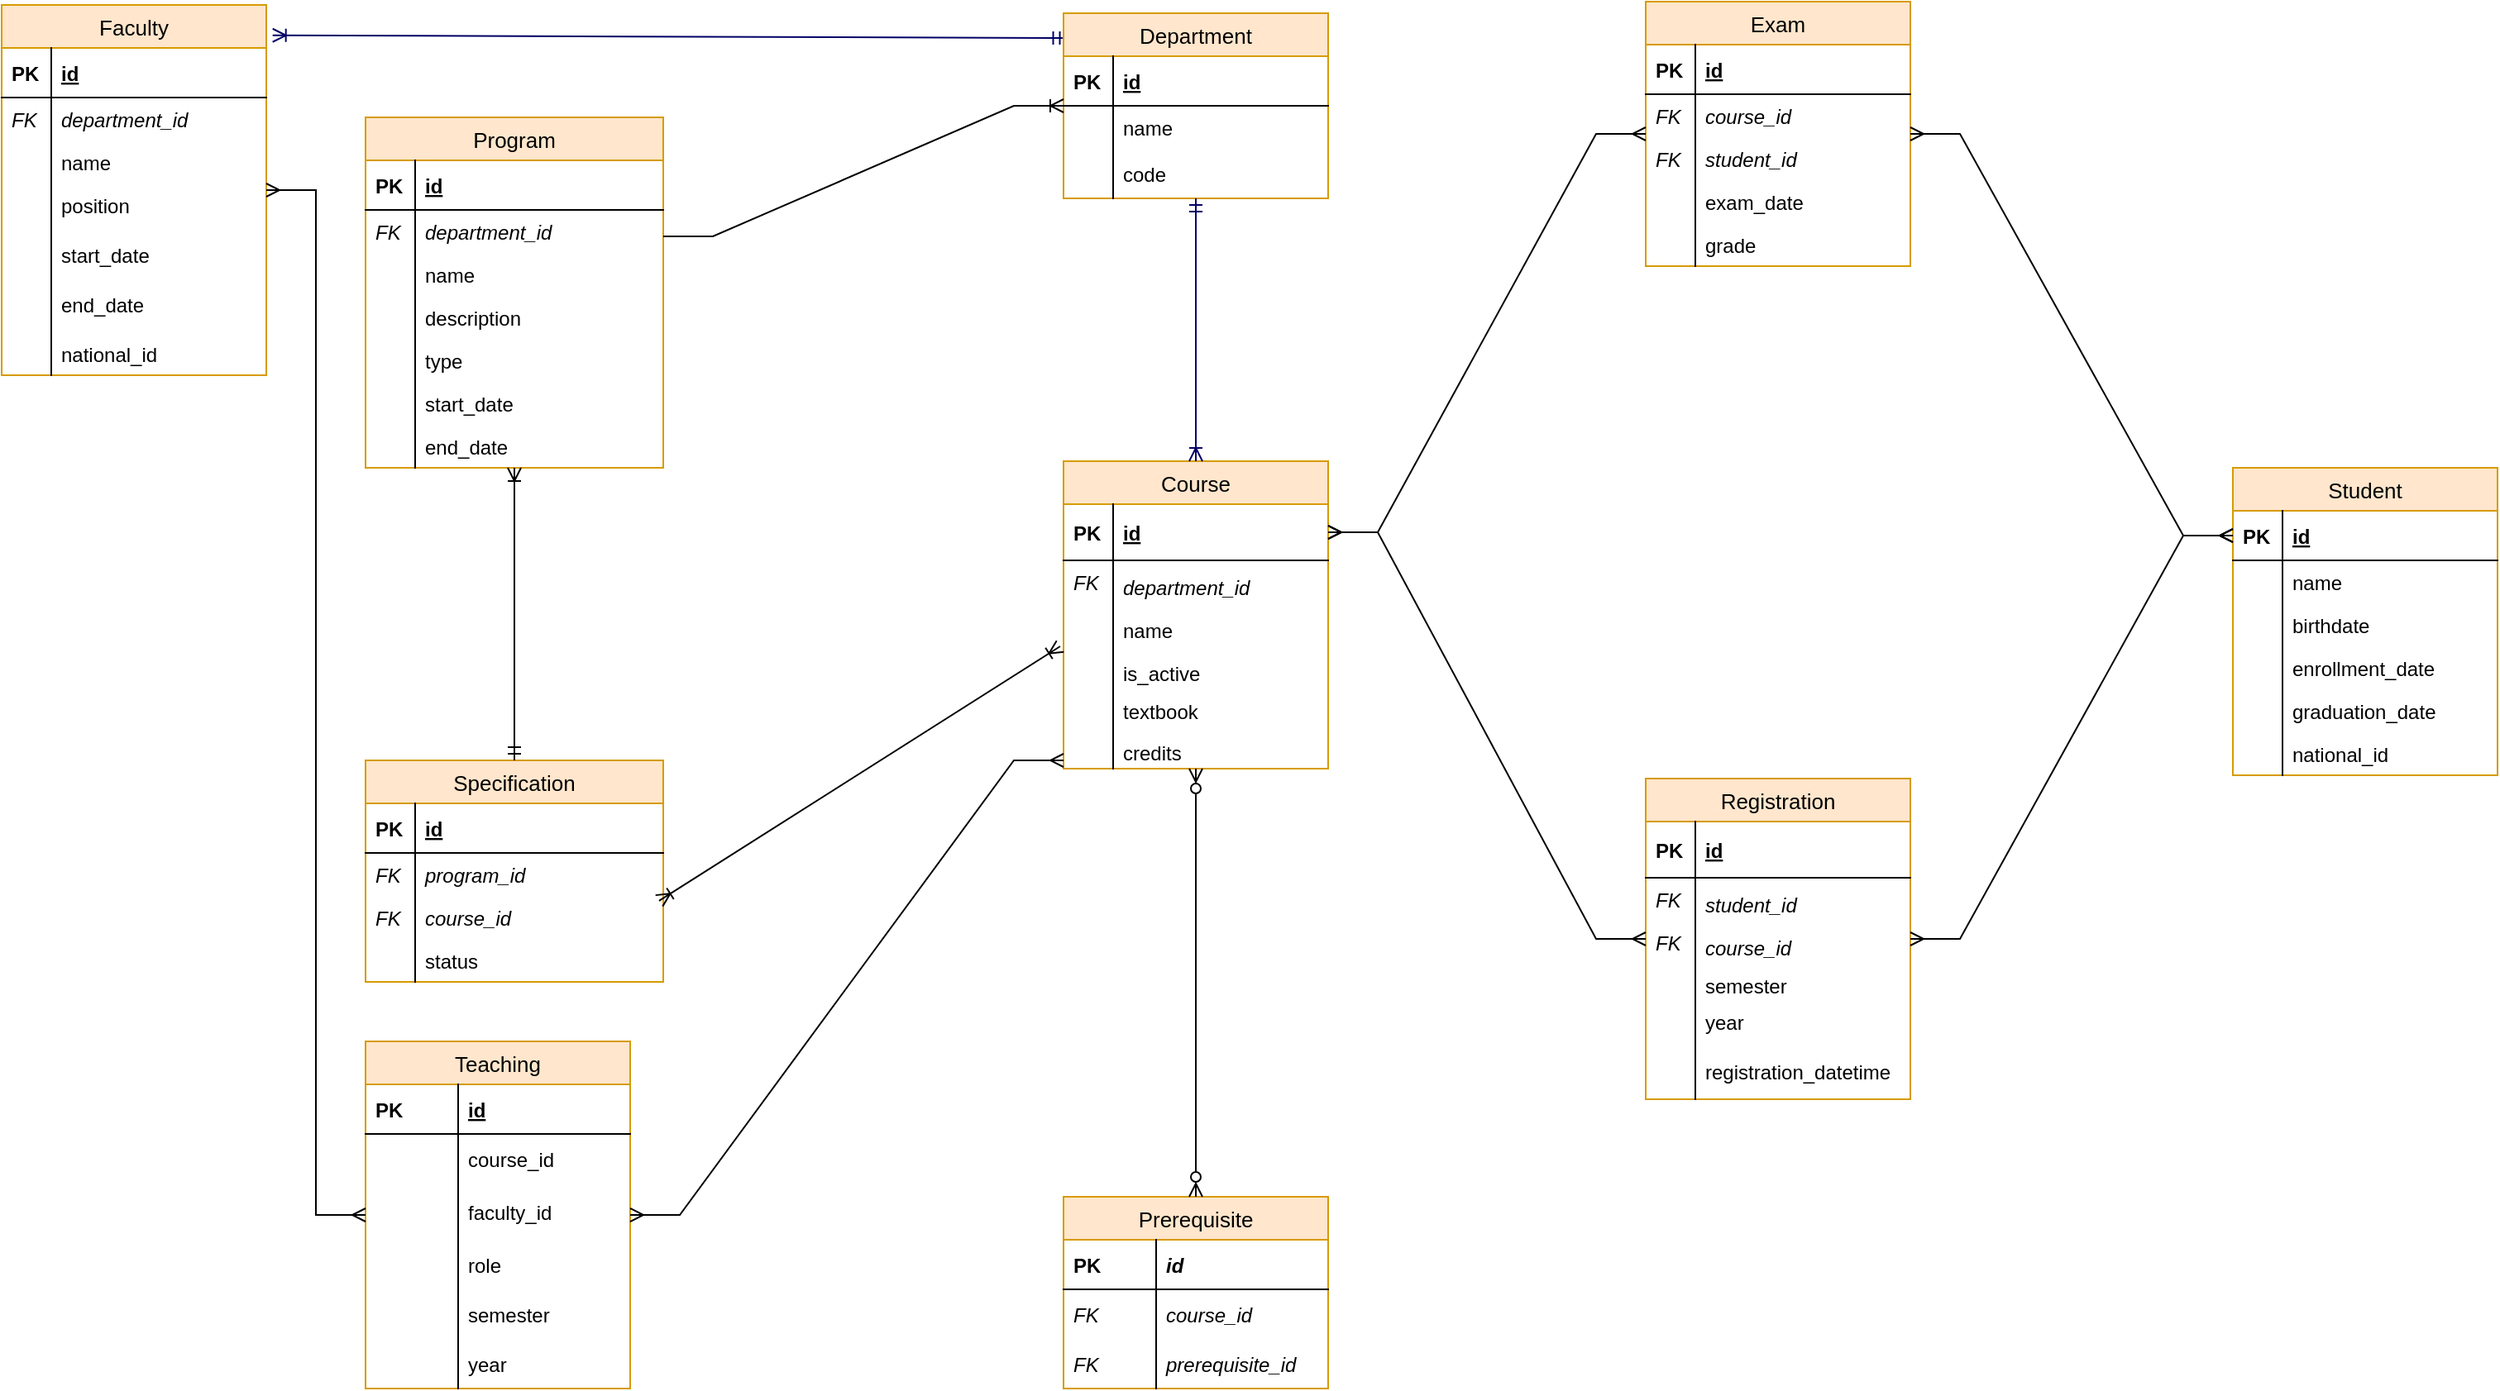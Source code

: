 <mxfile version="24.3.1" type="google">
  <diagram id="cdb5e136-1861-7ef1-5e76-c57f7e18aa8d" name="UML">
    <mxGraphModel dx="1050" dy="565" grid="1" gridSize="10" guides="1" tooltips="1" connect="1" arrows="1" fold="1" page="1" pageScale="1" pageWidth="1100" pageHeight="850" math="0" shadow="0">
      <root>
        <mxCell id="0" />
        <mxCell id="1" parent="0" />
        <mxCell id="4a63a70a29bb4ada-45" value="" style="edgeStyle=none;rounded=0;html=1;startArrow=ERoneToMany;startFill=0;endArrow=ERmandOne;endFill=0;jettySize=auto;orthogonalLoop=1;fontSize=10;strokeColor=#000066;exitX=1.024;exitY=0.082;exitDx=0;exitDy=0;exitPerimeter=0;entryX=0.011;entryY=0.134;entryDx=0;entryDy=0;entryPerimeter=0;" parent="1" source="4a63a70a29bb4ada-1" target="4a63a70a29bb4ada-32" edge="1">
          <mxGeometry relative="1" as="geometry">
            <mxPoint x="392.08" y="149.99" as="targetPoint" />
            <Array as="points" />
          </mxGeometry>
        </mxCell>
        <mxCell id="4a63a70a29bb4ada-1" value="Faculty" style="swimlane;fontStyle=0;childLayout=stackLayout;horizontal=1;startSize=26;fillColor=#ffe6cc;horizontalStack=0;resizeParent=1;resizeParentMax=0;resizeLast=0;collapsible=1;marginBottom=0;swimlaneFillColor=#ffffff;align=center;strokeWidth=1;fontSize=13;strokeColor=#d79b00;" parent="1" vertex="1">
          <mxGeometry y="2" width="160" height="224" as="geometry" />
        </mxCell>
        <mxCell id="4a63a70a29bb4ada-2" value="id" style="shape=partialRectangle;top=0;left=0;right=0;bottom=1;align=left;verticalAlign=middle;fillColor=none;spacingLeft=34;spacingRight=4;overflow=hidden;rotatable=0;points=[[0,0.5],[1,0.5]];portConstraint=eastwest;dropTarget=0;fontStyle=5;" parent="4a63a70a29bb4ada-1" vertex="1">
          <mxGeometry y="26" width="160" height="30" as="geometry" />
        </mxCell>
        <mxCell id="4a63a70a29bb4ada-3" value="PK" style="shape=partialRectangle;top=0;left=0;bottom=0;fillColor=none;align=left;verticalAlign=middle;spacingLeft=4;spacingRight=4;overflow=hidden;rotatable=0;points=[];portConstraint=eastwest;part=1;fontStyle=1" parent="4a63a70a29bb4ada-2" vertex="1" connectable="0">
          <mxGeometry width="30" height="30" as="geometry" />
        </mxCell>
        <mxCell id="4a63a70a29bb4ada-6" value="department_id" style="shape=partialRectangle;top=0;left=0;right=0;bottom=0;align=left;verticalAlign=top;fillColor=none;spacingLeft=34;spacingRight=4;overflow=hidden;rotatable=0;points=[[0,0.5],[1,0.5]];portConstraint=eastwest;dropTarget=0;fontStyle=2" parent="4a63a70a29bb4ada-1" vertex="1">
          <mxGeometry y="56" width="160" height="26" as="geometry" />
        </mxCell>
        <mxCell id="4a63a70a29bb4ada-7" value="FK" style="shape=partialRectangle;top=0;left=0;bottom=0;fillColor=none;align=left;verticalAlign=top;spacingLeft=4;spacingRight=4;overflow=hidden;rotatable=0;points=[];portConstraint=eastwest;part=1;fontStyle=2" parent="4a63a70a29bb4ada-6" vertex="1" connectable="0">
          <mxGeometry width="30" height="26" as="geometry" />
        </mxCell>
        <mxCell id="5ecfb9fce94ea102-8" value="name" style="shape=partialRectangle;top=0;left=0;right=0;bottom=0;align=left;verticalAlign=top;fillColor=none;spacingLeft=34;spacingRight=4;overflow=hidden;rotatable=0;points=[[0,0.5],[1,0.5]];portConstraint=eastwest;dropTarget=0;" parent="4a63a70a29bb4ada-1" vertex="1">
          <mxGeometry y="82" width="160" height="26" as="geometry" />
        </mxCell>
        <mxCell id="5ecfb9fce94ea102-9" value="" style="shape=partialRectangle;top=0;left=0;bottom=0;fillColor=none;align=left;verticalAlign=top;spacingLeft=4;spacingRight=4;overflow=hidden;rotatable=0;points=[];portConstraint=eastwest;part=1;" parent="5ecfb9fce94ea102-8" vertex="1" connectable="0">
          <mxGeometry width="30" height="26" as="geometry" />
        </mxCell>
        <mxCell id="4a63a70a29bb4ada-10" value="position" style="shape=partialRectangle;top=0;left=0;right=0;bottom=0;align=left;verticalAlign=top;fillColor=none;spacingLeft=34;spacingRight=4;overflow=hidden;rotatable=0;points=[[0,0.5],[1,0.5]];portConstraint=eastwest;dropTarget=0;" parent="4a63a70a29bb4ada-1" vertex="1">
          <mxGeometry y="108" width="160" height="30" as="geometry" />
        </mxCell>
        <mxCell id="4a63a70a29bb4ada-11" value="" style="shape=partialRectangle;top=0;left=0;bottom=0;fillColor=none;align=left;verticalAlign=top;spacingLeft=4;spacingRight=4;overflow=hidden;rotatable=0;points=[];portConstraint=eastwest;part=1;" parent="4a63a70a29bb4ada-10" vertex="1" connectable="0">
          <mxGeometry width="30" height="30" as="geometry" />
        </mxCell>
        <mxCell id="jaCknDaOb99eUsvZtsdg-11" value="start_date" style="shape=partialRectangle;top=0;left=0;right=0;bottom=0;align=left;verticalAlign=top;fillColor=none;spacingLeft=34;spacingRight=4;overflow=hidden;rotatable=0;points=[[0,0.5],[1,0.5]];portConstraint=eastwest;dropTarget=0;" parent="4a63a70a29bb4ada-1" vertex="1">
          <mxGeometry y="138" width="160" height="30" as="geometry" />
        </mxCell>
        <mxCell id="jaCknDaOb99eUsvZtsdg-12" value="" style="shape=partialRectangle;top=0;left=0;bottom=0;fillColor=none;align=left;verticalAlign=top;spacingLeft=4;spacingRight=4;overflow=hidden;rotatable=0;points=[];portConstraint=eastwest;part=1;" parent="jaCknDaOb99eUsvZtsdg-11" vertex="1" connectable="0">
          <mxGeometry width="30" height="30" as="geometry" />
        </mxCell>
        <mxCell id="jaCknDaOb99eUsvZtsdg-79" value="end_date" style="shape=partialRectangle;top=0;left=0;right=0;bottom=0;align=left;verticalAlign=top;fillColor=none;spacingLeft=34;spacingRight=4;overflow=hidden;rotatable=0;points=[[0,0.5],[1,0.5]];portConstraint=eastwest;dropTarget=0;" parent="4a63a70a29bb4ada-1" vertex="1">
          <mxGeometry y="168" width="160" height="30" as="geometry" />
        </mxCell>
        <mxCell id="jaCknDaOb99eUsvZtsdg-80" value="" style="shape=partialRectangle;top=0;left=0;bottom=0;fillColor=none;align=left;verticalAlign=top;spacingLeft=4;spacingRight=4;overflow=hidden;rotatable=0;points=[];portConstraint=eastwest;part=1;" parent="jaCknDaOb99eUsvZtsdg-79" vertex="1" connectable="0">
          <mxGeometry width="30" height="30" as="geometry" />
        </mxCell>
        <mxCell id="-yvy37UwG201HpsQHLqc-1" value="national_id" style="shape=partialRectangle;top=0;left=0;right=0;bottom=0;align=left;verticalAlign=top;fillColor=none;spacingLeft=34;spacingRight=4;overflow=hidden;rotatable=0;points=[[0,0.5],[1,0.5]];portConstraint=eastwest;dropTarget=0;" parent="4a63a70a29bb4ada-1" vertex="1">
          <mxGeometry y="198" width="160" height="26" as="geometry" />
        </mxCell>
        <mxCell id="-yvy37UwG201HpsQHLqc-2" value="" style="shape=partialRectangle;top=0;left=0;bottom=0;fillColor=none;align=left;verticalAlign=top;spacingLeft=4;spacingRight=4;overflow=hidden;rotatable=0;points=[];portConstraint=eastwest;part=1;" parent="-yvy37UwG201HpsQHLqc-1" vertex="1" connectable="0">
          <mxGeometry width="30" height="26" as="geometry" />
        </mxCell>
        <mxCell id="4a63a70a29bb4ada-32" value="Department" style="swimlane;fontStyle=0;childLayout=stackLayout;horizontal=1;startSize=26;fillColor=#FFE6CC;horizontalStack=0;resizeParent=1;resizeParentMax=0;resizeLast=0;collapsible=1;marginBottom=0;swimlaneFillColor=#ffffff;align=center;strokeWidth=1;fontSize=13;strokeColor=#d79b00;" parent="1" vertex="1">
          <mxGeometry x="642" y="7" width="160" height="112" as="geometry" />
        </mxCell>
        <mxCell id="4a63a70a29bb4ada-33" value="id" style="shape=partialRectangle;top=0;left=0;right=0;bottom=1;align=left;verticalAlign=middle;fillColor=none;spacingLeft=34;spacingRight=4;overflow=hidden;rotatable=0;points=[[0,0.5],[1,0.5]];portConstraint=eastwest;dropTarget=0;fontStyle=5;" parent="4a63a70a29bb4ada-32" vertex="1">
          <mxGeometry y="26" width="160" height="30" as="geometry" />
        </mxCell>
        <mxCell id="4a63a70a29bb4ada-34" value="PK" style="shape=partialRectangle;top=0;left=0;bottom=0;fillColor=none;align=left;verticalAlign=middle;spacingLeft=4;spacingRight=4;overflow=hidden;rotatable=0;points=[];portConstraint=eastwest;part=1;fontStyle=1" parent="4a63a70a29bb4ada-33" vertex="1" connectable="0">
          <mxGeometry width="30" height="30" as="geometry" />
        </mxCell>
        <mxCell id="4a63a70a29bb4ada-43" value="name" style="shape=partialRectangle;top=0;left=0;right=0;bottom=0;align=left;verticalAlign=top;fillColor=none;spacingLeft=34;spacingRight=4;overflow=hidden;rotatable=0;points=[[0,0.5],[1,0.5]];portConstraint=eastwest;dropTarget=0;fontColor=#000000;" parent="4a63a70a29bb4ada-32" vertex="1">
          <mxGeometry y="56" width="160" height="28" as="geometry" />
        </mxCell>
        <mxCell id="4a63a70a29bb4ada-44" value="" style="shape=partialRectangle;top=0;left=0;bottom=0;fillColor=none;align=left;verticalAlign=top;spacingLeft=4;spacingRight=4;overflow=hidden;rotatable=0;points=[];portConstraint=eastwest;part=1;" parent="4a63a70a29bb4ada-43" vertex="1" connectable="0">
          <mxGeometry width="30" height="28" as="geometry" />
        </mxCell>
        <mxCell id="-yvy37UwG201HpsQHLqc-3" value="code" style="shape=partialRectangle;top=0;left=0;right=0;bottom=0;align=left;verticalAlign=top;fillColor=none;spacingLeft=34;spacingRight=4;overflow=hidden;rotatable=0;points=[[0,0.5],[1,0.5]];portConstraint=eastwest;dropTarget=0;fontColor=#000000;" parent="4a63a70a29bb4ada-32" vertex="1">
          <mxGeometry y="84" width="160" height="28" as="geometry" />
        </mxCell>
        <mxCell id="-yvy37UwG201HpsQHLqc-4" value="" style="shape=partialRectangle;top=0;left=0;bottom=0;fillColor=none;align=left;verticalAlign=top;spacingLeft=4;spacingRight=4;overflow=hidden;rotatable=0;points=[];portConstraint=eastwest;part=1;" parent="-yvy37UwG201HpsQHLqc-3" vertex="1" connectable="0">
          <mxGeometry width="30" height="28" as="geometry" />
        </mxCell>
        <mxCell id="4a63a70a29bb4ada-12" value="Course" style="swimlane;fontStyle=0;childLayout=stackLayout;horizontal=1;startSize=26;fillColor=#ffe6cc;horizontalStack=0;resizeParent=1;resizeParentMax=0;resizeLast=0;collapsible=1;marginBottom=0;swimlaneFillColor=#ffffff;align=center;strokeWidth=1;fontSize=13;strokeColor=#d79b00;" parent="1" vertex="1">
          <mxGeometry x="642" y="278" width="160" height="186" as="geometry" />
        </mxCell>
        <mxCell id="4a63a70a29bb4ada-13" value="id" style="shape=partialRectangle;top=0;left=0;right=0;bottom=1;align=left;verticalAlign=middle;fillColor=none;spacingLeft=34;spacingRight=4;overflow=hidden;rotatable=0;points=[[0,0.5],[1,0.5]];portConstraint=eastwest;dropTarget=0;fontStyle=5;" parent="4a63a70a29bb4ada-12" vertex="1">
          <mxGeometry y="26" width="160" height="34" as="geometry" />
        </mxCell>
        <mxCell id="4a63a70a29bb4ada-14" value="PK" style="shape=partialRectangle;top=0;left=0;bottom=0;fillColor=none;align=left;verticalAlign=middle;spacingLeft=4;spacingRight=4;overflow=hidden;rotatable=0;points=[];portConstraint=eastwest;part=1;fontStyle=1" parent="4a63a70a29bb4ada-13" vertex="1" connectable="0">
          <mxGeometry width="30" height="34" as="geometry" />
        </mxCell>
        <mxCell id="4a63a70a29bb4ada-15" value="department_id" style="shape=partialRectangle;top=0;left=0;right=0;bottom=0;align=left;verticalAlign=bottom;fillColor=none;spacingLeft=34;spacingRight=4;overflow=hidden;rotatable=0;points=[[0,0.5],[1,0.5]];portConstraint=eastwest;dropTarget=0;fontStyle=2" parent="4a63a70a29bb4ada-12" vertex="1">
          <mxGeometry y="60" width="160" height="26" as="geometry" />
        </mxCell>
        <mxCell id="4a63a70a29bb4ada-25" value="FK" style="shape=partialRectangle;top=0;left=0;bottom=0;fillColor=none;align=left;verticalAlign=top;spacingLeft=4;spacingRight=4;overflow=hidden;rotatable=0;points=[];portConstraint=eastwest;part=1;fontStyle=2" parent="4a63a70a29bb4ada-15" vertex="1" connectable="0">
          <mxGeometry width="30" height="26" as="geometry" />
        </mxCell>
        <mxCell id="-yvy37UwG201HpsQHLqc-9" value="name" style="shape=partialRectangle;top=0;left=0;right=0;bottom=0;align=left;verticalAlign=bottom;fillColor=none;spacingLeft=34;spacingRight=4;overflow=hidden;rotatable=0;points=[[0,0.5],[1,0.5]];portConstraint=eastwest;dropTarget=0;fontStyle=0" parent="4a63a70a29bb4ada-12" vertex="1">
          <mxGeometry y="86" width="160" height="26" as="geometry" />
        </mxCell>
        <mxCell id="-yvy37UwG201HpsQHLqc-10" value="" style="shape=partialRectangle;top=0;left=0;bottom=0;fillColor=none;align=left;verticalAlign=top;spacingLeft=4;spacingRight=4;overflow=hidden;rotatable=0;points=[];portConstraint=eastwest;part=1;fontStyle=2" parent="-yvy37UwG201HpsQHLqc-9" vertex="1" connectable="0">
          <mxGeometry width="30" height="26" as="geometry" />
        </mxCell>
        <mxCell id="5ecfb9fce94ea102-5" value="is_active" style="shape=partialRectangle;top=0;left=0;right=0;bottom=0;align=left;verticalAlign=bottom;fillColor=none;spacingLeft=34;spacingRight=4;overflow=hidden;rotatable=0;points=[[0,0.5],[1,0.5]];portConstraint=eastwest;dropTarget=0;fontStyle=0" parent="4a63a70a29bb4ada-12" vertex="1">
          <mxGeometry y="112" width="160" height="26" as="geometry" />
        </mxCell>
        <mxCell id="5ecfb9fce94ea102-6" value="" style="shape=partialRectangle;top=0;left=0;bottom=0;fillColor=none;align=left;verticalAlign=top;spacingLeft=4;spacingRight=4;overflow=hidden;rotatable=0;points=[];portConstraint=eastwest;part=1;fontStyle=2" parent="5ecfb9fce94ea102-5" vertex="1" connectable="0">
          <mxGeometry width="30" height="26" as="geometry" />
        </mxCell>
        <mxCell id="4f2698fda814bacb-1" value="textbook" style="shape=partialRectangle;top=0;left=0;right=0;bottom=0;align=left;verticalAlign=top;fillColor=none;spacingLeft=34;spacingRight=4;overflow=hidden;rotatable=0;points=[[0,0.5],[1,0.5]];portConstraint=eastwest;dropTarget=0;" parent="4a63a70a29bb4ada-12" vertex="1">
          <mxGeometry y="138" width="160" height="28" as="geometry" />
        </mxCell>
        <mxCell id="4f2698fda814bacb-2" value="" style="shape=partialRectangle;top=0;left=0;bottom=0;fillColor=none;align=left;verticalAlign=top;spacingLeft=4;spacingRight=4;overflow=hidden;rotatable=0;points=[];portConstraint=eastwest;part=1;" parent="4f2698fda814bacb-1" vertex="1" connectable="0">
          <mxGeometry width="30" height="28" as="geometry" />
        </mxCell>
        <mxCell id="on3MbaLIVr-WT1FecVor-1" value="credits" style="shape=partialRectangle;top=0;left=0;right=0;bottom=0;align=left;verticalAlign=bottom;fillColor=none;spacingLeft=34;spacingRight=4;overflow=hidden;rotatable=0;points=[[0,0.5],[1,0.5]];portConstraint=eastwest;dropTarget=0;fontStyle=0" parent="4a63a70a29bb4ada-12" vertex="1">
          <mxGeometry y="166" width="160" height="20" as="geometry" />
        </mxCell>
        <mxCell id="on3MbaLIVr-WT1FecVor-2" value="" style="shape=partialRectangle;top=0;left=0;bottom=0;fillColor=none;align=left;verticalAlign=top;spacingLeft=4;spacingRight=4;overflow=hidden;rotatable=0;points=[];portConstraint=eastwest;part=1;fontStyle=2" parent="on3MbaLIVr-WT1FecVor-1" vertex="1" connectable="0">
          <mxGeometry width="30" height="20" as="geometry" />
        </mxCell>
        <mxCell id="4a63a70a29bb4ada-26" value="Student" style="swimlane;fontStyle=0;childLayout=stackLayout;horizontal=1;startSize=26;fillColor=#ffe6cc;horizontalStack=0;resizeParent=1;resizeParentMax=0;resizeLast=0;collapsible=1;marginBottom=0;swimlaneFillColor=#ffffff;align=center;strokeWidth=1;fontSize=13;strokeColor=#d79b00;" parent="1" vertex="1">
          <mxGeometry x="1349" y="282" width="160" height="186" as="geometry" />
        </mxCell>
        <mxCell id="4a63a70a29bb4ada-27" value="id" style="shape=partialRectangle;top=0;left=0;right=0;bottom=1;align=left;verticalAlign=middle;fillColor=none;spacingLeft=34;spacingRight=4;overflow=hidden;rotatable=0;points=[[0,0.5],[1,0.5]];portConstraint=eastwest;dropTarget=0;fontStyle=5;" parent="4a63a70a29bb4ada-26" vertex="1">
          <mxGeometry y="26" width="160" height="30" as="geometry" />
        </mxCell>
        <mxCell id="4a63a70a29bb4ada-28" value="PK" style="shape=partialRectangle;top=0;left=0;bottom=0;fillColor=none;align=left;verticalAlign=middle;spacingLeft=4;spacingRight=4;overflow=hidden;rotatable=0;points=[];portConstraint=eastwest;part=1;fontStyle=1" parent="4a63a70a29bb4ada-27" vertex="1" connectable="0">
          <mxGeometry width="30" height="30" as="geometry" />
        </mxCell>
        <mxCell id="-yvy37UwG201HpsQHLqc-7" value="name" style="shape=partialRectangle;top=0;left=0;right=0;bottom=0;align=left;verticalAlign=top;fillColor=none;spacingLeft=34;spacingRight=4;overflow=hidden;rotatable=0;points=[[0,0.5],[1,0.5]];portConstraint=eastwest;dropTarget=0;fontStyle=0" parent="4a63a70a29bb4ada-26" vertex="1">
          <mxGeometry y="56" width="160" height="26" as="geometry" />
        </mxCell>
        <mxCell id="-yvy37UwG201HpsQHLqc-8" value="" style="shape=partialRectangle;top=0;left=0;bottom=0;fillColor=none;align=left;verticalAlign=top;spacingLeft=4;spacingRight=4;overflow=hidden;rotatable=0;points=[];portConstraint=eastwest;part=1;fontStyle=2" parent="-yvy37UwG201HpsQHLqc-7" vertex="1" connectable="0">
          <mxGeometry width="30" height="26" as="geometry" />
        </mxCell>
        <mxCell id="113bda5a66023eaa-7" value="birthdate" style="shape=partialRectangle;top=0;left=0;right=0;bottom=0;align=left;verticalAlign=top;fillColor=none;spacingLeft=34;spacingRight=4;overflow=hidden;rotatable=0;points=[[0,0.5],[1,0.5]];portConstraint=eastwest;dropTarget=0;fontStyle=0" parent="4a63a70a29bb4ada-26" vertex="1">
          <mxGeometry y="82" width="160" height="26" as="geometry" />
        </mxCell>
        <mxCell id="113bda5a66023eaa-8" value="" style="shape=partialRectangle;top=0;left=0;bottom=0;fillColor=none;align=left;verticalAlign=top;spacingLeft=4;spacingRight=4;overflow=hidden;rotatable=0;points=[];portConstraint=eastwest;part=1;fontStyle=2" parent="113bda5a66023eaa-7" vertex="1" connectable="0">
          <mxGeometry width="30" height="26" as="geometry" />
        </mxCell>
        <mxCell id="gdFRTFLbcHOm93ldruGc-1" value="enrollment_date" style="shape=partialRectangle;top=0;left=0;right=0;bottom=0;align=left;verticalAlign=top;fillColor=none;spacingLeft=34;spacingRight=4;overflow=hidden;rotatable=0;points=[[0,0.5],[1,0.5]];portConstraint=eastwest;dropTarget=0;fontStyle=0" parent="4a63a70a29bb4ada-26" vertex="1">
          <mxGeometry y="108" width="160" height="26" as="geometry" />
        </mxCell>
        <mxCell id="gdFRTFLbcHOm93ldruGc-2" value="" style="shape=partialRectangle;top=0;left=0;bottom=0;fillColor=none;align=left;verticalAlign=top;spacingLeft=4;spacingRight=4;overflow=hidden;rotatable=0;points=[];portConstraint=eastwest;part=1;fontStyle=2" parent="gdFRTFLbcHOm93ldruGc-1" vertex="1" connectable="0">
          <mxGeometry width="30" height="26" as="geometry" />
        </mxCell>
        <mxCell id="jaCknDaOb99eUsvZtsdg-74" value="graduation_date" style="shape=partialRectangle;top=0;left=0;right=0;bottom=0;align=left;verticalAlign=top;fillColor=none;spacingLeft=34;spacingRight=4;overflow=hidden;rotatable=0;points=[[0,0.5],[1,0.5]];portConstraint=eastwest;dropTarget=0;fontStyle=0" parent="4a63a70a29bb4ada-26" vertex="1">
          <mxGeometry y="134" width="160" height="26" as="geometry" />
        </mxCell>
        <mxCell id="jaCknDaOb99eUsvZtsdg-75" value="" style="shape=partialRectangle;top=0;left=0;bottom=0;fillColor=none;align=left;verticalAlign=top;spacingLeft=4;spacingRight=4;overflow=hidden;rotatable=0;points=[];portConstraint=eastwest;part=1;fontStyle=2" parent="jaCknDaOb99eUsvZtsdg-74" vertex="1" connectable="0">
          <mxGeometry width="30" height="26" as="geometry" />
        </mxCell>
        <mxCell id="5ecfb9fce94ea102-3" value="national_id" style="shape=partialRectangle;top=0;left=0;right=0;bottom=0;align=left;verticalAlign=top;fillColor=none;spacingLeft=34;spacingRight=4;overflow=hidden;rotatable=0;points=[[0,0.5],[1,0.5]];portConstraint=eastwest;dropTarget=0;fontStyle=0" parent="4a63a70a29bb4ada-26" vertex="1">
          <mxGeometry y="160" width="160" height="26" as="geometry" />
        </mxCell>
        <mxCell id="5ecfb9fce94ea102-4" value="" style="shape=partialRectangle;top=0;left=0;bottom=0;fillColor=none;align=left;verticalAlign=top;spacingLeft=4;spacingRight=4;overflow=hidden;rotatable=0;points=[];portConstraint=eastwest;part=1;fontStyle=2" parent="5ecfb9fce94ea102-3" vertex="1" connectable="0">
          <mxGeometry width="30" height="26" as="geometry" />
        </mxCell>
        <mxCell id="4f2698fda814bacb-14" value="Teaching" style="swimlane;fontStyle=0;childLayout=stackLayout;horizontal=1;startSize=26;fillColor=#ffe6cc;horizontalStack=0;resizeParent=1;resizeParentMax=0;resizeLast=0;collapsible=1;marginBottom=0;swimlaneFillColor=#ffffff;align=center;fontSize=13;strokeColor=#d79b00;strokeWidth=1;" parent="1" vertex="1">
          <mxGeometry x="220" y="629" width="160" height="210" as="geometry" />
        </mxCell>
        <mxCell id="4f2698fda814bacb-17" value="id" style="shape=partialRectangle;top=0;left=0;right=0;bottom=1;align=left;verticalAlign=middle;fillColor=none;spacingLeft=60;spacingRight=4;overflow=hidden;rotatable=0;points=[[0,0.5],[1,0.5]];portConstraint=eastwest;dropTarget=0;fontStyle=5;fontSize=12;strokeColor=default;" parent="4f2698fda814bacb-14" vertex="1">
          <mxGeometry y="26" width="160" height="30" as="geometry" />
        </mxCell>
        <mxCell id="4f2698fda814bacb-18" value="PK" style="shape=partialRectangle;fontStyle=1;top=0;left=0;bottom=0;fillColor=none;align=left;verticalAlign=middle;spacingLeft=4;spacingRight=4;overflow=hidden;rotatable=0;points=[];portConstraint=eastwest;part=1;fontSize=12;" parent="4f2698fda814bacb-17" vertex="1" connectable="0">
          <mxGeometry width="56" height="30" as="geometry" />
        </mxCell>
        <mxCell id="ZtOO3vZvIvAAOdWDv4cR-7" value="course_id" style="shape=partialRectangle;top=0;left=0;right=0;bottom=0;align=left;verticalAlign=middle;fillColor=none;spacingLeft=60;spacingRight=4;overflow=hidden;rotatable=0;points=[[0,0.5],[1,0.5]];portConstraint=eastwest;dropTarget=0;fontStyle=0;fontSize=12;strokeColor=default;" parent="4f2698fda814bacb-14" vertex="1">
          <mxGeometry y="56" width="160" height="30" as="geometry" />
        </mxCell>
        <mxCell id="ZtOO3vZvIvAAOdWDv4cR-8" value="" style="shape=partialRectangle;fontStyle=1;top=0;left=0;bottom=0;fillColor=none;align=left;verticalAlign=middle;spacingLeft=4;spacingRight=4;overflow=hidden;rotatable=0;points=[];portConstraint=eastwest;part=1;fontSize=12;" parent="ZtOO3vZvIvAAOdWDv4cR-7" vertex="1" connectable="0">
          <mxGeometry width="56" height="30" as="geometry" />
        </mxCell>
        <mxCell id="gdFRTFLbcHOm93ldruGc-56" value="faculty_id" style="shape=partialRectangle;top=0;left=0;right=0;bottom=0;align=left;verticalAlign=middle;fillColor=none;spacingLeft=60;spacingRight=4;overflow=hidden;rotatable=0;points=[[0,0.5],[1,0.5]];portConstraint=eastwest;dropTarget=0;fontStyle=0;fontSize=12;strokeColor=default;dashed=1;strokeWidth=0;" parent="4f2698fda814bacb-14" vertex="1">
          <mxGeometry y="86" width="160" height="34" as="geometry" />
        </mxCell>
        <mxCell id="gdFRTFLbcHOm93ldruGc-57" value="" style="shape=partialRectangle;fontStyle=1;top=0;left=0;bottom=0;fillColor=none;align=left;verticalAlign=middle;spacingLeft=4;spacingRight=4;overflow=hidden;rotatable=0;points=[];portConstraint=eastwest;part=1;fontSize=12;" parent="gdFRTFLbcHOm93ldruGc-56" vertex="1" connectable="0">
          <mxGeometry width="56" height="34" as="geometry" />
        </mxCell>
        <mxCell id="gdFRTFLbcHOm93ldruGc-5" value="role" style="shape=partialRectangle;top=0;left=0;right=0;bottom=1;align=left;verticalAlign=middle;fillColor=none;spacingLeft=60;spacingRight=4;overflow=hidden;rotatable=0;points=[[0,0.5],[1,0.5]];portConstraint=eastwest;dropTarget=0;fontStyle=0;fontSize=12;dashed=1;strokeColor=none;" parent="4f2698fda814bacb-14" vertex="1">
          <mxGeometry y="120" width="160" height="30" as="geometry" />
        </mxCell>
        <mxCell id="gdFRTFLbcHOm93ldruGc-6" value="" style="shape=partialRectangle;fontStyle=2;top=0;left=0;bottom=0;fillColor=none;align=left;verticalAlign=middle;spacingLeft=4;spacingRight=4;overflow=hidden;rotatable=0;points=[];portConstraint=eastwest;part=1;fontSize=12;" parent="gdFRTFLbcHOm93ldruGc-5" vertex="1" connectable="0">
          <mxGeometry width="56" height="30" as="geometry" />
        </mxCell>
        <mxCell id="gdFRTFLbcHOm93ldruGc-7" value="semester" style="shape=partialRectangle;top=0;left=0;right=0;bottom=1;align=left;verticalAlign=middle;fillColor=none;spacingLeft=60;spacingRight=4;overflow=hidden;rotatable=0;points=[[0,0.5],[1,0.5]];portConstraint=eastwest;dropTarget=0;fontStyle=0;fontSize=12;dashed=1;strokeColor=none;" parent="4f2698fda814bacb-14" vertex="1">
          <mxGeometry y="150" width="160" height="30" as="geometry" />
        </mxCell>
        <mxCell id="gdFRTFLbcHOm93ldruGc-8" value="" style="shape=partialRectangle;fontStyle=2;top=0;left=0;bottom=0;fillColor=none;align=left;verticalAlign=middle;spacingLeft=4;spacingRight=4;overflow=hidden;rotatable=0;points=[];portConstraint=eastwest;part=1;fontSize=12;" parent="gdFRTFLbcHOm93ldruGc-7" vertex="1" connectable="0">
          <mxGeometry width="56" height="30" as="geometry" />
        </mxCell>
        <mxCell id="gdFRTFLbcHOm93ldruGc-13" value="year" style="shape=partialRectangle;top=0;left=0;right=0;bottom=1;align=left;verticalAlign=middle;fillColor=none;spacingLeft=60;spacingRight=4;overflow=hidden;rotatable=0;points=[[0,0.5],[1,0.5]];portConstraint=eastwest;dropTarget=0;fontStyle=0;fontSize=12;dashed=1;strokeColor=none;" parent="4f2698fda814bacb-14" vertex="1">
          <mxGeometry y="180" width="160" height="30" as="geometry" />
        </mxCell>
        <mxCell id="gdFRTFLbcHOm93ldruGc-14" value="" style="shape=partialRectangle;fontStyle=2;top=0;left=0;bottom=0;fillColor=none;align=left;verticalAlign=middle;spacingLeft=4;spacingRight=4;overflow=hidden;rotatable=0;points=[];portConstraint=eastwest;part=1;fontSize=12;" parent="gdFRTFLbcHOm93ldruGc-13" vertex="1" connectable="0">
          <mxGeometry width="56" height="30" as="geometry" />
        </mxCell>
        <mxCell id="5ecfb9fce94ea102-1" style="edgeStyle=none;rounded=0;html=1;startArrow=ERmandOne;startFill=0;endArrow=ERoneToMany;endFill=0;jettySize=auto;orthogonalLoop=1;strokeColor=#000066;fontSize=13;entryX=0.5;entryY=0;entryDx=0;entryDy=0;" parent="1" source="4a63a70a29bb4ada-32" target="4a63a70a29bb4ada-12" edge="1">
          <mxGeometry relative="1" as="geometry">
            <mxPoint x="774.08" y="152.01" as="sourcePoint" />
            <mxPoint x="947" y="99" as="targetPoint" />
          </mxGeometry>
        </mxCell>
        <mxCell id="5ecfb9fce94ea102-2" style="edgeStyle=orthogonalEdgeStyle;rounded=0;html=1;entryX=1.019;entryY=0.867;startArrow=none;startFill=0;endArrow=none;endFill=0;jettySize=auto;orthogonalLoop=1;strokeColor=none;fontSize=13;dashed=1;entryDx=0;entryDy=0;entryPerimeter=0;" parent="1" target="4a63a70a29bb4ada-33" edge="1">
          <mxGeometry relative="1" as="geometry">
            <mxPoint x="824" y="166" as="sourcePoint" />
            <Array as="points">
              <mxPoint x="824" y="112" />
              <mxPoint x="825" y="112" />
              <mxPoint x="825" y="93" />
              <mxPoint x="744" y="93" />
            </Array>
          </mxGeometry>
        </mxCell>
        <mxCell id="_DMeRDrwGDC8tJ9cwA_J-1" value="Program" style="swimlane;fontStyle=0;childLayout=stackLayout;horizontal=1;startSize=26;fillColor=#ffe6cc;horizontalStack=0;resizeParent=1;resizeParentMax=0;resizeLast=0;collapsible=1;marginBottom=0;swimlaneFillColor=#ffffff;align=center;strokeWidth=1;fontSize=13;strokeColor=#d79b00;" parent="1" vertex="1">
          <mxGeometry x="220" y="70" width="180" height="212" as="geometry" />
        </mxCell>
        <mxCell id="_DMeRDrwGDC8tJ9cwA_J-2" value="id" style="shape=partialRectangle;top=0;left=0;right=0;bottom=1;align=left;verticalAlign=middle;fillColor=none;spacingLeft=34;spacingRight=4;overflow=hidden;rotatable=0;points=[[0,0.5],[1,0.5]];portConstraint=eastwest;dropTarget=0;fontStyle=5;" parent="_DMeRDrwGDC8tJ9cwA_J-1" vertex="1">
          <mxGeometry y="26" width="180" height="30" as="geometry" />
        </mxCell>
        <mxCell id="_DMeRDrwGDC8tJ9cwA_J-3" value="PK" style="shape=partialRectangle;top=0;left=0;bottom=0;fillColor=none;align=left;verticalAlign=middle;spacingLeft=4;spacingRight=4;overflow=hidden;rotatable=0;points=[];portConstraint=eastwest;part=1;fontStyle=1" parent="_DMeRDrwGDC8tJ9cwA_J-2" vertex="1" connectable="0">
          <mxGeometry width="30" height="30" as="geometry" />
        </mxCell>
        <mxCell id="_DMeRDrwGDC8tJ9cwA_J-6" value="department_id" style="shape=partialRectangle;top=0;left=0;right=0;bottom=0;align=left;verticalAlign=top;fillColor=none;spacingLeft=34;spacingRight=4;overflow=hidden;rotatable=0;points=[[0,0.5],[1,0.5]];portConstraint=eastwest;dropTarget=0;fontStyle=2" parent="_DMeRDrwGDC8tJ9cwA_J-1" vertex="1">
          <mxGeometry y="56" width="180" height="26" as="geometry" />
        </mxCell>
        <mxCell id="_DMeRDrwGDC8tJ9cwA_J-7" value="FK" style="shape=partialRectangle;top=0;left=0;bottom=0;fillColor=none;align=left;verticalAlign=top;spacingLeft=4;spacingRight=4;overflow=hidden;rotatable=0;points=[];portConstraint=eastwest;part=1;fontStyle=2" parent="_DMeRDrwGDC8tJ9cwA_J-6" vertex="1" connectable="0">
          <mxGeometry width="30" height="26" as="geometry" />
        </mxCell>
        <mxCell id="-yvy37UwG201HpsQHLqc-5" value="name" style="shape=partialRectangle;top=0;left=0;right=0;bottom=0;align=left;verticalAlign=top;fillColor=none;spacingLeft=34;spacingRight=4;overflow=hidden;rotatable=0;points=[[0,0.5],[1,0.5]];portConstraint=eastwest;dropTarget=0;fontStyle=0" parent="_DMeRDrwGDC8tJ9cwA_J-1" vertex="1">
          <mxGeometry y="82" width="180" height="26" as="geometry" />
        </mxCell>
        <mxCell id="-yvy37UwG201HpsQHLqc-6" value="" style="shape=partialRectangle;top=0;left=0;bottom=0;fillColor=none;align=left;verticalAlign=top;spacingLeft=4;spacingRight=4;overflow=hidden;rotatable=0;points=[];portConstraint=eastwest;part=1;fontStyle=2" parent="-yvy37UwG201HpsQHLqc-5" vertex="1" connectable="0">
          <mxGeometry width="30" height="26" as="geometry" />
        </mxCell>
        <mxCell id="_DMeRDrwGDC8tJ9cwA_J-10" value="description" style="shape=partialRectangle;top=0;left=0;right=0;bottom=0;align=left;verticalAlign=top;fillColor=none;spacingLeft=34;spacingRight=4;overflow=hidden;rotatable=0;points=[[0,0.5],[1,0.5]];portConstraint=eastwest;dropTarget=0;fontStyle=0" parent="_DMeRDrwGDC8tJ9cwA_J-1" vertex="1">
          <mxGeometry y="108" width="180" height="26" as="geometry" />
        </mxCell>
        <mxCell id="_DMeRDrwGDC8tJ9cwA_J-11" value="" style="shape=partialRectangle;top=0;left=0;bottom=0;fillColor=none;align=left;verticalAlign=top;spacingLeft=4;spacingRight=4;overflow=hidden;rotatable=0;points=[];portConstraint=eastwest;part=1;" parent="_DMeRDrwGDC8tJ9cwA_J-10" vertex="1" connectable="0">
          <mxGeometry width="30" height="26" as="geometry" />
        </mxCell>
        <mxCell id="_DMeRDrwGDC8tJ9cwA_J-8" value="type" style="shape=partialRectangle;top=0;left=0;right=0;bottom=0;align=left;verticalAlign=top;fillColor=none;spacingLeft=34;spacingRight=4;overflow=hidden;rotatable=0;points=[[0,0.5],[1,0.5]];portConstraint=eastwest;dropTarget=0;fontStyle=0" parent="_DMeRDrwGDC8tJ9cwA_J-1" vertex="1">
          <mxGeometry y="134" width="180" height="26" as="geometry" />
        </mxCell>
        <mxCell id="_DMeRDrwGDC8tJ9cwA_J-9" value="" style="shape=partialRectangle;top=0;left=0;bottom=0;fillColor=none;align=left;verticalAlign=top;spacingLeft=4;spacingRight=4;overflow=hidden;rotatable=0;points=[];portConstraint=eastwest;part=1;fontStyle=2" parent="_DMeRDrwGDC8tJ9cwA_J-8" vertex="1" connectable="0">
          <mxGeometry width="30" height="26" as="geometry" />
        </mxCell>
        <mxCell id="_DMeRDrwGDC8tJ9cwA_J-12" value="start_date" style="shape=partialRectangle;top=0;left=0;right=0;bottom=0;align=left;verticalAlign=top;fillColor=none;spacingLeft=34;spacingRight=4;overflow=hidden;rotatable=0;points=[[0,0.5],[1,0.5]];portConstraint=eastwest;dropTarget=0;fontStyle=0" parent="_DMeRDrwGDC8tJ9cwA_J-1" vertex="1">
          <mxGeometry y="160" width="180" height="26" as="geometry" />
        </mxCell>
        <mxCell id="_DMeRDrwGDC8tJ9cwA_J-13" value="" style="shape=partialRectangle;top=0;left=0;bottom=0;fillColor=none;align=left;verticalAlign=top;spacingLeft=4;spacingRight=4;overflow=hidden;rotatable=0;points=[];portConstraint=eastwest;part=1;" parent="_DMeRDrwGDC8tJ9cwA_J-12" vertex="1" connectable="0">
          <mxGeometry width="30" height="26" as="geometry" />
        </mxCell>
        <mxCell id="jaCknDaOb99eUsvZtsdg-72" value="end_date" style="shape=partialRectangle;top=0;left=0;right=0;bottom=0;align=left;verticalAlign=top;fillColor=none;spacingLeft=34;spacingRight=4;overflow=hidden;rotatable=0;points=[[0,0.5],[1,0.5]];portConstraint=eastwest;dropTarget=0;fontStyle=0" parent="_DMeRDrwGDC8tJ9cwA_J-1" vertex="1">
          <mxGeometry y="186" width="180" height="26" as="geometry" />
        </mxCell>
        <mxCell id="jaCknDaOb99eUsvZtsdg-73" value="" style="shape=partialRectangle;top=0;left=0;bottom=0;fillColor=none;align=left;verticalAlign=top;spacingLeft=4;spacingRight=4;overflow=hidden;rotatable=0;points=[];portConstraint=eastwest;part=1;" parent="jaCknDaOb99eUsvZtsdg-72" vertex="1" connectable="0">
          <mxGeometry width="30" height="26" as="geometry" />
        </mxCell>
        <mxCell id="_DMeRDrwGDC8tJ9cwA_J-16" value="Exam" style="swimlane;fontStyle=0;childLayout=stackLayout;horizontal=1;startSize=26;fillColor=#ffe6cc;horizontalStack=0;resizeParent=1;resizeParentMax=0;resizeLast=0;collapsible=1;marginBottom=0;swimlaneFillColor=#ffffff;align=center;strokeWidth=1;fontSize=13;strokeColor=#d79b00;" parent="1" vertex="1">
          <mxGeometry x="994" width="160" height="160" as="geometry" />
        </mxCell>
        <mxCell id="_DMeRDrwGDC8tJ9cwA_J-17" value="id" style="shape=partialRectangle;top=0;left=0;right=0;bottom=1;align=left;verticalAlign=middle;fillColor=none;spacingLeft=34;spacingRight=4;overflow=hidden;rotatable=0;points=[[0,0.5],[1,0.5]];portConstraint=eastwest;dropTarget=0;fontStyle=5;" parent="_DMeRDrwGDC8tJ9cwA_J-16" vertex="1">
          <mxGeometry y="26" width="160" height="30" as="geometry" />
        </mxCell>
        <mxCell id="_DMeRDrwGDC8tJ9cwA_J-18" value="PK" style="shape=partialRectangle;top=0;left=0;bottom=0;fillColor=none;align=left;verticalAlign=middle;spacingLeft=4;spacingRight=4;overflow=hidden;rotatable=0;points=[];portConstraint=eastwest;part=1;fontStyle=1" parent="_DMeRDrwGDC8tJ9cwA_J-17" vertex="1" connectable="0">
          <mxGeometry width="30" height="30" as="geometry" />
        </mxCell>
        <mxCell id="_DMeRDrwGDC8tJ9cwA_J-19" value="course_id" style="shape=partialRectangle;top=0;left=0;right=0;bottom=0;align=left;verticalAlign=top;fillColor=none;spacingLeft=34;spacingRight=4;overflow=hidden;rotatable=0;points=[[0,0.5],[1,0.5]];portConstraint=eastwest;dropTarget=0;fontStyle=2" parent="_DMeRDrwGDC8tJ9cwA_J-16" vertex="1">
          <mxGeometry y="56" width="160" height="26" as="geometry" />
        </mxCell>
        <mxCell id="_DMeRDrwGDC8tJ9cwA_J-20" value="FK" style="shape=partialRectangle;top=0;left=0;bottom=0;fillColor=none;align=left;verticalAlign=top;spacingLeft=4;spacingRight=4;overflow=hidden;rotatable=0;points=[];portConstraint=eastwest;part=1;fontStyle=2" parent="_DMeRDrwGDC8tJ9cwA_J-19" vertex="1" connectable="0">
          <mxGeometry width="30" height="26" as="geometry" />
        </mxCell>
        <mxCell id="gdFRTFLbcHOm93ldruGc-11" value="student_id" style="shape=partialRectangle;top=0;left=0;right=0;bottom=0;align=left;verticalAlign=top;fillColor=none;spacingLeft=34;spacingRight=4;overflow=hidden;rotatable=0;points=[[0,0.5],[1,0.5]];portConstraint=eastwest;dropTarget=0;fontStyle=2" parent="_DMeRDrwGDC8tJ9cwA_J-16" vertex="1">
          <mxGeometry y="82" width="160" height="26" as="geometry" />
        </mxCell>
        <mxCell id="gdFRTFLbcHOm93ldruGc-12" value="FK" style="shape=partialRectangle;top=0;left=0;bottom=0;fillColor=none;align=left;verticalAlign=top;spacingLeft=4;spacingRight=4;overflow=hidden;rotatable=0;points=[];portConstraint=eastwest;part=1;fontStyle=2" parent="gdFRTFLbcHOm93ldruGc-11" vertex="1" connectable="0">
          <mxGeometry width="30" height="26" as="geometry" />
        </mxCell>
        <mxCell id="jaCknDaOb99eUsvZtsdg-25" value="exam_date" style="shape=partialRectangle;top=0;left=0;right=0;bottom=0;align=left;verticalAlign=top;fillColor=none;spacingLeft=34;spacingRight=4;overflow=hidden;rotatable=0;points=[[0,0.5],[1,0.5]];portConstraint=eastwest;dropTarget=0;fontStyle=0" parent="_DMeRDrwGDC8tJ9cwA_J-16" vertex="1">
          <mxGeometry y="108" width="160" height="26" as="geometry" />
        </mxCell>
        <mxCell id="jaCknDaOb99eUsvZtsdg-26" value="" style="shape=partialRectangle;top=0;left=0;bottom=0;fillColor=none;align=left;verticalAlign=top;spacingLeft=4;spacingRight=4;overflow=hidden;rotatable=0;points=[];portConstraint=eastwest;part=1;" parent="jaCknDaOb99eUsvZtsdg-25" vertex="1" connectable="0">
          <mxGeometry width="30" height="26" as="geometry" />
        </mxCell>
        <mxCell id="_DMeRDrwGDC8tJ9cwA_J-21" value="grade" style="shape=partialRectangle;top=0;left=0;right=0;bottom=0;align=left;verticalAlign=top;fillColor=none;spacingLeft=34;spacingRight=4;overflow=hidden;rotatable=0;points=[[0,0.5],[1,0.5]];portConstraint=eastwest;dropTarget=0;fontStyle=0" parent="_DMeRDrwGDC8tJ9cwA_J-16" vertex="1">
          <mxGeometry y="134" width="160" height="26" as="geometry" />
        </mxCell>
        <mxCell id="_DMeRDrwGDC8tJ9cwA_J-22" value="" style="shape=partialRectangle;top=0;left=0;bottom=0;fillColor=none;align=left;verticalAlign=top;spacingLeft=4;spacingRight=4;overflow=hidden;rotatable=0;points=[];portConstraint=eastwest;part=1;fontStyle=2" parent="_DMeRDrwGDC8tJ9cwA_J-21" vertex="1" connectable="0">
          <mxGeometry width="30" height="26" as="geometry" />
        </mxCell>
        <mxCell id="P2ZTWqtRmqTHZ66z2LS1-1" value="Prerequisite" style="swimlane;fontStyle=0;childLayout=stackLayout;horizontal=1;startSize=26;fillColor=#ffe6cc;horizontalStack=0;resizeParent=1;resizeParentMax=0;resizeLast=0;collapsible=1;marginBottom=0;swimlaneFillColor=#ffffff;align=center;fontSize=13;strokeColor=#d79b00;strokeWidth=1;swimlaneLine=1;glass=0;rounded=0;shadow=0;" parent="1" vertex="1">
          <mxGeometry x="642" y="723" width="160" height="116" as="geometry" />
        </mxCell>
        <mxCell id="fPj03LQlhLS5whSmhoxC-1" value="id" style="shape=partialRectangle;top=0;left=0;right=0;bottom=1;align=left;verticalAlign=middle;fillColor=none;spacingLeft=60;spacingRight=4;overflow=hidden;rotatable=0;points=[[0,0.5],[1,0.5]];portConstraint=eastwest;dropTarget=0;fontStyle=3;fontSize=12;strokeColor=#000000;strokeWidth=1;" parent="P2ZTWqtRmqTHZ66z2LS1-1" vertex="1">
          <mxGeometry y="26" width="160" height="30" as="geometry" />
        </mxCell>
        <mxCell id="fPj03LQlhLS5whSmhoxC-2" value="PK" style="shape=partialRectangle;fontStyle=1;top=0;left=0;bottom=0;fillColor=none;align=left;verticalAlign=middle;spacingLeft=4;spacingRight=4;overflow=hidden;rotatable=0;points=[];portConstraint=eastwest;part=1;fontSize=12;" parent="fPj03LQlhLS5whSmhoxC-1" vertex="1" connectable="0">
          <mxGeometry width="56" height="30" as="geometry" />
        </mxCell>
        <mxCell id="P2ZTWqtRmqTHZ66z2LS1-4" value="course_id" style="shape=partialRectangle;top=0;left=0;right=0;bottom=0;align=left;verticalAlign=middle;fillColor=none;spacingLeft=60;spacingRight=4;overflow=hidden;rotatable=0;points=[[0,0.5],[1,0.5]];portConstraint=eastwest;dropTarget=0;fontStyle=2;fontSize=12;strokeColor=none;perimeterSpacing=1;strokeWidth=7;" parent="P2ZTWqtRmqTHZ66z2LS1-1" vertex="1">
          <mxGeometry y="56" width="160" height="30" as="geometry" />
        </mxCell>
        <mxCell id="P2ZTWqtRmqTHZ66z2LS1-5" value="FK" style="shape=partialRectangle;fontStyle=2;top=0;left=0;bottom=0;fillColor=none;align=left;verticalAlign=middle;spacingLeft=4;spacingRight=4;overflow=hidden;rotatable=0;points=[];portConstraint=eastwest;part=1;fontSize=12;" parent="P2ZTWqtRmqTHZ66z2LS1-4" vertex="1" connectable="0">
          <mxGeometry width="56" height="30" as="geometry" />
        </mxCell>
        <mxCell id="jaCknDaOb99eUsvZtsdg-13" value="prerequisite_id" style="shape=partialRectangle;top=0;left=0;right=0;bottom=0;align=left;verticalAlign=middle;fillColor=none;spacingLeft=60;spacingRight=4;overflow=hidden;rotatable=0;points=[[0,0.5],[1,0.5]];portConstraint=eastwest;dropTarget=0;fontStyle=2;fontSize=12;strokeColor=none;" parent="P2ZTWqtRmqTHZ66z2LS1-1" vertex="1">
          <mxGeometry y="86" width="160" height="30" as="geometry" />
        </mxCell>
        <mxCell id="jaCknDaOb99eUsvZtsdg-14" value="FK" style="shape=partialRectangle;fontStyle=2;top=0;left=0;bottom=0;fillColor=none;align=left;verticalAlign=middle;spacingLeft=4;spacingRight=4;overflow=hidden;rotatable=0;points=[];portConstraint=eastwest;part=1;fontSize=12;" parent="jaCknDaOb99eUsvZtsdg-13" vertex="1" connectable="0">
          <mxGeometry width="56" height="30" as="geometry" />
        </mxCell>
        <mxCell id="gdFRTFLbcHOm93ldruGc-39" value="Specification" style="swimlane;fontStyle=0;childLayout=stackLayout;horizontal=1;startSize=26;fillColor=#ffe6cc;horizontalStack=0;resizeParent=1;resizeParentMax=0;resizeLast=0;collapsible=1;marginBottom=0;swimlaneFillColor=#ffffff;align=center;strokeWidth=1;fontSize=13;strokeColor=#d79b00;" parent="1" vertex="1">
          <mxGeometry x="220" y="459" width="180" height="134" as="geometry" />
        </mxCell>
        <mxCell id="gdFRTFLbcHOm93ldruGc-40" value="id" style="shape=partialRectangle;top=0;left=0;right=0;bottom=1;align=left;verticalAlign=middle;fillColor=none;spacingLeft=34;spacingRight=4;overflow=hidden;rotatable=0;points=[[0,0.5],[1,0.5]];portConstraint=eastwest;dropTarget=0;fontStyle=5;" parent="gdFRTFLbcHOm93ldruGc-39" vertex="1">
          <mxGeometry y="26" width="180" height="30" as="geometry" />
        </mxCell>
        <mxCell id="gdFRTFLbcHOm93ldruGc-41" value="PK" style="shape=partialRectangle;top=0;left=0;bottom=0;fillColor=none;align=left;verticalAlign=middle;spacingLeft=4;spacingRight=4;overflow=hidden;rotatable=0;points=[];portConstraint=eastwest;part=1;fontStyle=1" parent="gdFRTFLbcHOm93ldruGc-40" vertex="1" connectable="0">
          <mxGeometry width="30" height="30" as="geometry" />
        </mxCell>
        <mxCell id="gdFRTFLbcHOm93ldruGc-42" value="program_id" style="shape=partialRectangle;top=0;left=0;right=0;bottom=0;align=left;verticalAlign=top;fillColor=none;spacingLeft=34;spacingRight=4;overflow=hidden;rotatable=0;points=[[0,0.5],[1,0.5]];portConstraint=eastwest;dropTarget=0;fontStyle=2" parent="gdFRTFLbcHOm93ldruGc-39" vertex="1">
          <mxGeometry y="56" width="180" height="26" as="geometry" />
        </mxCell>
        <mxCell id="gdFRTFLbcHOm93ldruGc-43" value="FK" style="shape=partialRectangle;top=0;left=0;bottom=0;fillColor=none;align=left;verticalAlign=top;spacingLeft=4;spacingRight=4;overflow=hidden;rotatable=0;points=[];portConstraint=eastwest;part=1;fontStyle=2" parent="gdFRTFLbcHOm93ldruGc-42" vertex="1" connectable="0">
          <mxGeometry width="30" height="26" as="geometry" />
        </mxCell>
        <mxCell id="gdFRTFLbcHOm93ldruGc-44" value="course_id" style="shape=partialRectangle;top=0;left=0;right=0;bottom=0;align=left;verticalAlign=top;fillColor=none;spacingLeft=34;spacingRight=4;overflow=hidden;rotatable=0;points=[[0,0.5],[1,0.5]];portConstraint=eastwest;dropTarget=0;fontStyle=2" parent="gdFRTFLbcHOm93ldruGc-39" vertex="1">
          <mxGeometry y="82" width="180" height="26" as="geometry" />
        </mxCell>
        <mxCell id="gdFRTFLbcHOm93ldruGc-45" value="FK" style="shape=partialRectangle;top=0;left=0;bottom=0;fillColor=none;align=left;verticalAlign=top;spacingLeft=4;spacingRight=4;overflow=hidden;rotatable=0;points=[];portConstraint=eastwest;part=1;fontStyle=2" parent="gdFRTFLbcHOm93ldruGc-44" vertex="1" connectable="0">
          <mxGeometry width="30" height="26" as="geometry" />
        </mxCell>
        <mxCell id="jaCknDaOb99eUsvZtsdg-77" value="status" style="shape=partialRectangle;top=0;left=0;right=0;bottom=0;align=left;verticalAlign=top;fillColor=none;spacingLeft=34;spacingRight=4;overflow=hidden;rotatable=0;points=[[0,0.5],[1,0.5]];portConstraint=eastwest;dropTarget=0;fontStyle=0" parent="gdFRTFLbcHOm93ldruGc-39" vertex="1">
          <mxGeometry y="108" width="180" height="26" as="geometry" />
        </mxCell>
        <mxCell id="jaCknDaOb99eUsvZtsdg-78" value="" style="shape=partialRectangle;top=0;left=0;bottom=0;fillColor=none;align=left;verticalAlign=top;spacingLeft=4;spacingRight=4;overflow=hidden;rotatable=0;points=[];portConstraint=eastwest;part=1;fontStyle=2" parent="jaCknDaOb99eUsvZtsdg-77" vertex="1" connectable="0">
          <mxGeometry width="30" height="26" as="geometry" />
        </mxCell>
        <mxCell id="jaCknDaOb99eUsvZtsdg-18" value="" style="fontSize=12;html=1;endArrow=ERoneToMany;startArrow=ERoneToMany;rounded=0;entryX=0.986;entryY=0.113;entryDx=0;entryDy=0;entryPerimeter=0;" parent="1" target="gdFRTFLbcHOm93ldruGc-44" edge="1">
          <mxGeometry width="100" height="100" relative="1" as="geometry">
            <mxPoint x="640" y="390" as="sourcePoint" />
            <mxPoint x="400" y="398.222" as="targetPoint" />
            <Array as="points" />
          </mxGeometry>
        </mxCell>
        <mxCell id="jaCknDaOb99eUsvZtsdg-31" value="" style="edgeStyle=entityRelationEdgeStyle;fontSize=12;html=1;endArrow=ERmany;startArrow=ERmany;rounded=0;" parent="1" source="4a63a70a29bb4ada-1" target="4f2698fda814bacb-14" edge="1">
          <mxGeometry width="100" height="100" relative="1" as="geometry">
            <mxPoint x="460" y="230" as="sourcePoint" />
            <mxPoint x="270" y="210" as="targetPoint" />
          </mxGeometry>
        </mxCell>
        <mxCell id="jaCknDaOb99eUsvZtsdg-36" value="" style="edgeStyle=entityRelationEdgeStyle;fontSize=12;html=1;endArrow=ERmany;startArrow=ERmany;rounded=0;exitX=1;exitY=0.5;exitDx=0;exitDy=0;" parent="1" source="4a63a70a29bb4ada-13" target="_DMeRDrwGDC8tJ9cwA_J-16" edge="1">
          <mxGeometry width="100" height="100" relative="1" as="geometry">
            <mxPoint x="802" y="325" as="sourcePoint" />
            <mxPoint x="930" y="120" as="targetPoint" />
          </mxGeometry>
        </mxCell>
        <mxCell id="jaCknDaOb99eUsvZtsdg-37" value="" style="edgeStyle=entityRelationEdgeStyle;fontSize=12;html=1;endArrow=ERmany;startArrow=ERmany;rounded=0;entryX=0;entryY=0.5;entryDx=0;entryDy=0;" parent="1" source="4f2698fda814bacb-14" edge="1">
          <mxGeometry width="100" height="100" relative="1" as="geometry">
            <mxPoint x="630" y="520" as="sourcePoint" />
            <mxPoint x="642" y="459" as="targetPoint" />
            <Array as="points">
              <mxPoint x="630" y="420" />
            </Array>
          </mxGeometry>
        </mxCell>
        <mxCell id="jaCknDaOb99eUsvZtsdg-41" value="" style="edgeStyle=entityRelationEdgeStyle;fontSize=12;html=1;endArrow=ERoneToMany;rounded=0;" parent="1" target="4a63a70a29bb4ada-32" edge="1">
          <mxGeometry width="100" height="100" relative="1" as="geometry">
            <mxPoint x="400" y="142" as="sourcePoint" />
            <mxPoint x="760" y="272" as="targetPoint" />
          </mxGeometry>
        </mxCell>
        <mxCell id="jaCknDaOb99eUsvZtsdg-55" value="Registration" style="swimlane;fontStyle=0;childLayout=stackLayout;horizontal=1;startSize=26;fillColor=#ffe6cc;horizontalStack=0;resizeParent=1;resizeParentMax=0;resizeLast=0;collapsible=1;marginBottom=0;swimlaneFillColor=#ffffff;align=center;strokeWidth=1;fontSize=13;strokeColor=#d79b00;" parent="1" vertex="1">
          <mxGeometry x="994" y="470" width="160" height="194" as="geometry" />
        </mxCell>
        <mxCell id="jaCknDaOb99eUsvZtsdg-56" value="id" style="shape=partialRectangle;top=0;left=0;right=0;bottom=1;align=left;verticalAlign=middle;fillColor=none;spacingLeft=34;spacingRight=4;overflow=hidden;rotatable=0;points=[[0,0.5],[1,0.5]];portConstraint=eastwest;dropTarget=0;fontStyle=5;" parent="jaCknDaOb99eUsvZtsdg-55" vertex="1">
          <mxGeometry y="26" width="160" height="34" as="geometry" />
        </mxCell>
        <mxCell id="jaCknDaOb99eUsvZtsdg-57" value="PK" style="shape=partialRectangle;top=0;left=0;bottom=0;fillColor=none;align=left;verticalAlign=middle;spacingLeft=4;spacingRight=4;overflow=hidden;rotatable=0;points=[];portConstraint=eastwest;part=1;fontStyle=1" parent="jaCknDaOb99eUsvZtsdg-56" vertex="1" connectable="0">
          <mxGeometry width="30" height="34" as="geometry" />
        </mxCell>
        <mxCell id="jaCknDaOb99eUsvZtsdg-58" value="student_id" style="shape=partialRectangle;top=0;left=0;right=0;bottom=0;align=left;verticalAlign=bottom;fillColor=none;spacingLeft=34;spacingRight=4;overflow=hidden;rotatable=0;points=[[0,0.5],[1,0.5]];portConstraint=eastwest;dropTarget=0;fontStyle=2" parent="jaCknDaOb99eUsvZtsdg-55" vertex="1">
          <mxGeometry y="60" width="160" height="26" as="geometry" />
        </mxCell>
        <mxCell id="jaCknDaOb99eUsvZtsdg-59" value="FK" style="shape=partialRectangle;top=0;left=0;bottom=0;fillColor=none;align=left;verticalAlign=top;spacingLeft=4;spacingRight=4;overflow=hidden;rotatable=0;points=[];portConstraint=eastwest;part=1;fontStyle=2" parent="jaCknDaOb99eUsvZtsdg-58" vertex="1" connectable="0">
          <mxGeometry width="30" height="26" as="geometry" />
        </mxCell>
        <mxCell id="jaCknDaOb99eUsvZtsdg-60" value="course_id" style="shape=partialRectangle;top=0;left=0;right=0;bottom=0;align=left;verticalAlign=bottom;fillColor=none;spacingLeft=34;spacingRight=4;overflow=hidden;rotatable=0;points=[[0,0.5],[1,0.5]];portConstraint=eastwest;dropTarget=0;fontStyle=2" parent="jaCknDaOb99eUsvZtsdg-55" vertex="1">
          <mxGeometry y="86" width="160" height="26" as="geometry" />
        </mxCell>
        <mxCell id="jaCknDaOb99eUsvZtsdg-61" value="FK" style="shape=partialRectangle;top=0;left=0;bottom=0;fillColor=none;align=left;verticalAlign=top;spacingLeft=4;spacingRight=4;overflow=hidden;rotatable=0;points=[];portConstraint=eastwest;part=1;fontStyle=2" parent="jaCknDaOb99eUsvZtsdg-60" vertex="1" connectable="0">
          <mxGeometry width="30" height="26" as="geometry" />
        </mxCell>
        <mxCell id="jaCknDaOb99eUsvZtsdg-62" value="semester" style="shape=partialRectangle;top=0;left=0;right=0;bottom=0;align=left;verticalAlign=top;fillColor=none;spacingLeft=34;spacingRight=4;overflow=hidden;rotatable=0;points=[[0,0.5],[1,0.5]];portConstraint=eastwest;dropTarget=0;" parent="jaCknDaOb99eUsvZtsdg-55" vertex="1">
          <mxGeometry y="112" width="160" height="22" as="geometry" />
        </mxCell>
        <mxCell id="jaCknDaOb99eUsvZtsdg-63" value="" style="shape=partialRectangle;top=0;left=0;bottom=0;fillColor=none;align=left;verticalAlign=top;spacingLeft=4;spacingRight=4;overflow=hidden;rotatable=0;points=[];portConstraint=eastwest;part=1;" parent="jaCknDaOb99eUsvZtsdg-62" vertex="1" connectable="0">
          <mxGeometry width="30" height="22" as="geometry" />
        </mxCell>
        <mxCell id="jaCknDaOb99eUsvZtsdg-64" value="year" style="shape=partialRectangle;top=0;left=0;right=0;bottom=0;align=left;verticalAlign=top;fillColor=none;spacingLeft=34;spacingRight=4;overflow=hidden;rotatable=0;points=[[0,0.5],[1,0.5]];portConstraint=eastwest;dropTarget=0;fontColor=#000000;" parent="jaCknDaOb99eUsvZtsdg-55" vertex="1">
          <mxGeometry y="134" width="160" height="30" as="geometry" />
        </mxCell>
        <mxCell id="jaCknDaOb99eUsvZtsdg-65" value="" style="shape=partialRectangle;top=0;left=0;bottom=0;fillColor=none;align=left;verticalAlign=top;spacingLeft=4;spacingRight=4;overflow=hidden;rotatable=0;points=[];portConstraint=eastwest;part=1;" parent="jaCknDaOb99eUsvZtsdg-64" vertex="1" connectable="0">
          <mxGeometry width="30" height="30" as="geometry" />
        </mxCell>
        <mxCell id="jaCknDaOb99eUsvZtsdg-66" value="registration_datetime" style="shape=partialRectangle;top=0;left=0;right=0;bottom=0;align=left;verticalAlign=top;fillColor=none;spacingLeft=34;spacingRight=4;overflow=hidden;rotatable=0;points=[[0,0.5],[1,0.5]];portConstraint=eastwest;dropTarget=0;fontColor=#000000;" parent="jaCknDaOb99eUsvZtsdg-55" vertex="1">
          <mxGeometry y="164" width="160" height="30" as="geometry" />
        </mxCell>
        <mxCell id="jaCknDaOb99eUsvZtsdg-67" value="" style="shape=partialRectangle;top=0;left=0;bottom=0;fillColor=none;align=left;verticalAlign=top;spacingLeft=4;spacingRight=4;overflow=hidden;rotatable=0;points=[];portConstraint=eastwest;part=1;" parent="jaCknDaOb99eUsvZtsdg-66" vertex="1" connectable="0">
          <mxGeometry width="30" height="30" as="geometry" />
        </mxCell>
        <mxCell id="jaCknDaOb99eUsvZtsdg-68" value="" style="fontSize=12;html=1;endArrow=ERzeroToMany;startArrow=ERzeroToMany;rounded=0;endFill=0;" parent="1" source="4a63a70a29bb4ada-12" target="P2ZTWqtRmqTHZ66z2LS1-1" edge="1">
          <mxGeometry width="100" height="100" relative="1" as="geometry">
            <mxPoint x="950" y="360" as="sourcePoint" />
            <mxPoint x="1050" y="260" as="targetPoint" />
          </mxGeometry>
        </mxCell>
        <mxCell id="jaCknDaOb99eUsvZtsdg-70" value="" style="edgeStyle=entityRelationEdgeStyle;fontSize=12;html=1;endArrow=ERmany;startArrow=ERmany;rounded=0;" parent="1" source="4a63a70a29bb4ada-13" target="jaCknDaOb99eUsvZtsdg-55" edge="1">
          <mxGeometry width="100" height="100" relative="1" as="geometry">
            <mxPoint x="950" y="360" as="sourcePoint" />
            <mxPoint x="1050" y="260" as="targetPoint" />
          </mxGeometry>
        </mxCell>
        <mxCell id="jaCknDaOb99eUsvZtsdg-71" value="" style="edgeStyle=entityRelationEdgeStyle;fontSize=12;html=1;endArrow=ERmany;startArrow=ERmany;rounded=0;entryX=0;entryY=0.5;entryDx=0;entryDy=0;" parent="1" source="jaCknDaOb99eUsvZtsdg-55" target="4a63a70a29bb4ada-27" edge="1">
          <mxGeometry width="100" height="100" relative="1" as="geometry">
            <mxPoint x="1300" y="380" as="sourcePoint" />
            <mxPoint x="1540" y="450" as="targetPoint" />
            <Array as="points">
              <mxPoint x="1510" y="570" />
              <mxPoint x="1430" y="380" />
            </Array>
          </mxGeometry>
        </mxCell>
        <mxCell id="jaCknDaOb99eUsvZtsdg-76" value="" style="edgeStyle=entityRelationEdgeStyle;fontSize=12;html=1;endArrow=ERmany;startArrow=ERmany;rounded=0;entryX=0;entryY=0.5;entryDx=0;entryDy=0;" parent="1" source="_DMeRDrwGDC8tJ9cwA_J-16" target="4a63a70a29bb4ada-27" edge="1">
          <mxGeometry width="100" height="100" relative="1" as="geometry">
            <mxPoint x="1290" y="300" as="sourcePoint" />
            <mxPoint x="1390" y="200" as="targetPoint" />
            <Array as="points">
              <mxPoint x="1250" y="50" />
            </Array>
          </mxGeometry>
        </mxCell>
        <mxCell id="UuAog15P_5cFZP6XhS9E-1" value="" style="fontSize=12;html=1;endArrow=ERoneToMany;startArrow=ERmandOne;rounded=0;" parent="1" source="gdFRTFLbcHOm93ldruGc-39" target="jaCknDaOb99eUsvZtsdg-72" edge="1">
          <mxGeometry width="100" height="100" relative="1" as="geometry">
            <mxPoint x="315" y="430" as="sourcePoint" />
            <mxPoint x="330" y="270" as="targetPoint" />
          </mxGeometry>
        </mxCell>
      </root>
    </mxGraphModel>
  </diagram>
</mxfile>
